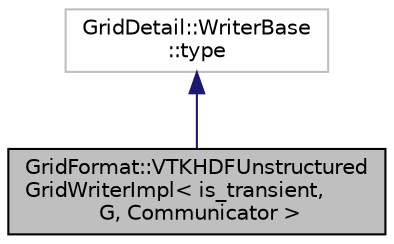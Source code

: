 digraph "GridFormat::VTKHDFUnstructuredGridWriterImpl&lt; is_transient, G, Communicator &gt;"
{
 // LATEX_PDF_SIZE
  edge [fontname="Helvetica",fontsize="10",labelfontname="Helvetica",labelfontsize="10"];
  node [fontname="Helvetica",fontsize="10",shape=record];
  Node1 [label="GridFormat::VTKHDFUnstructured\lGridWriterImpl\< is_transient,\l G, Communicator \>",height=0.2,width=0.4,color="black", fillcolor="grey75", style="filled", fontcolor="black",tooltip="TODO: Doc me."];
  Node2 -> Node1 [dir="back",color="midnightblue",fontsize="10",style="solid",fontname="Helvetica"];
  Node2 [label="GridDetail::WriterBase\l::type",height=0.2,width=0.4,color="grey75", fillcolor="white", style="filled",tooltip=" "];
}
